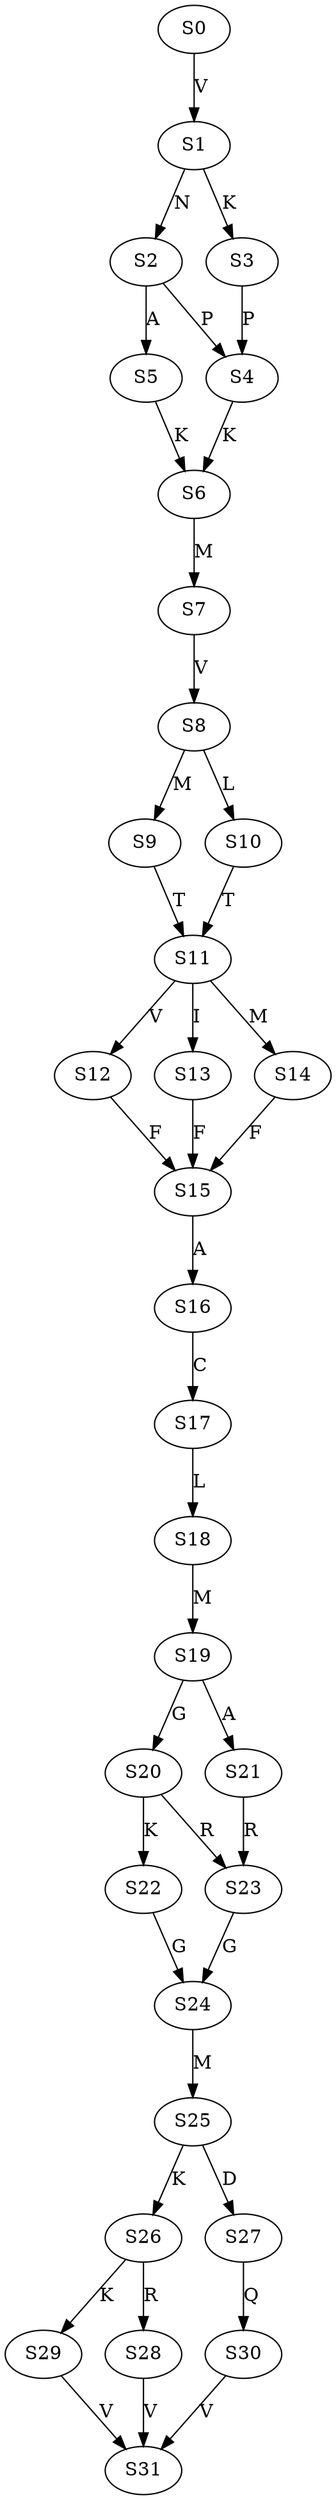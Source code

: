 strict digraph  {
	S0 -> S1 [ label = V ];
	S1 -> S2 [ label = N ];
	S1 -> S3 [ label = K ];
	S2 -> S4 [ label = P ];
	S2 -> S5 [ label = A ];
	S3 -> S4 [ label = P ];
	S4 -> S6 [ label = K ];
	S5 -> S6 [ label = K ];
	S6 -> S7 [ label = M ];
	S7 -> S8 [ label = V ];
	S8 -> S9 [ label = M ];
	S8 -> S10 [ label = L ];
	S9 -> S11 [ label = T ];
	S10 -> S11 [ label = T ];
	S11 -> S12 [ label = V ];
	S11 -> S13 [ label = I ];
	S11 -> S14 [ label = M ];
	S12 -> S15 [ label = F ];
	S13 -> S15 [ label = F ];
	S14 -> S15 [ label = F ];
	S15 -> S16 [ label = A ];
	S16 -> S17 [ label = C ];
	S17 -> S18 [ label = L ];
	S18 -> S19 [ label = M ];
	S19 -> S20 [ label = G ];
	S19 -> S21 [ label = A ];
	S20 -> S22 [ label = K ];
	S20 -> S23 [ label = R ];
	S21 -> S23 [ label = R ];
	S22 -> S24 [ label = G ];
	S23 -> S24 [ label = G ];
	S24 -> S25 [ label = M ];
	S25 -> S26 [ label = K ];
	S25 -> S27 [ label = D ];
	S26 -> S28 [ label = R ];
	S26 -> S29 [ label = K ];
	S27 -> S30 [ label = Q ];
	S28 -> S31 [ label = V ];
	S29 -> S31 [ label = V ];
	S30 -> S31 [ label = V ];
}
